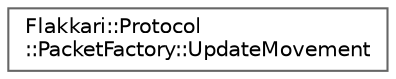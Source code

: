 digraph "Graphical Class Hierarchy"
{
 // LATEX_PDF_SIZE
  bgcolor="transparent";
  edge [fontname=Helvetica,fontsize=10,labelfontname=Helvetica,labelfontsize=10];
  node [fontname=Helvetica,fontsize=10,shape=box,height=0.2,width=0.4];
  rankdir="LR";
  Node0 [id="Node000000",label="Flakkari::Protocol\l::PacketFactory::UpdateMovement",height=0.2,width=0.4,color="grey40", fillcolor="white", style="filled",URL="$df/df6/structFlakkari_1_1Protocol_1_1PacketFactory_1_1UpdateMovement.html",tooltip=" "];
}
